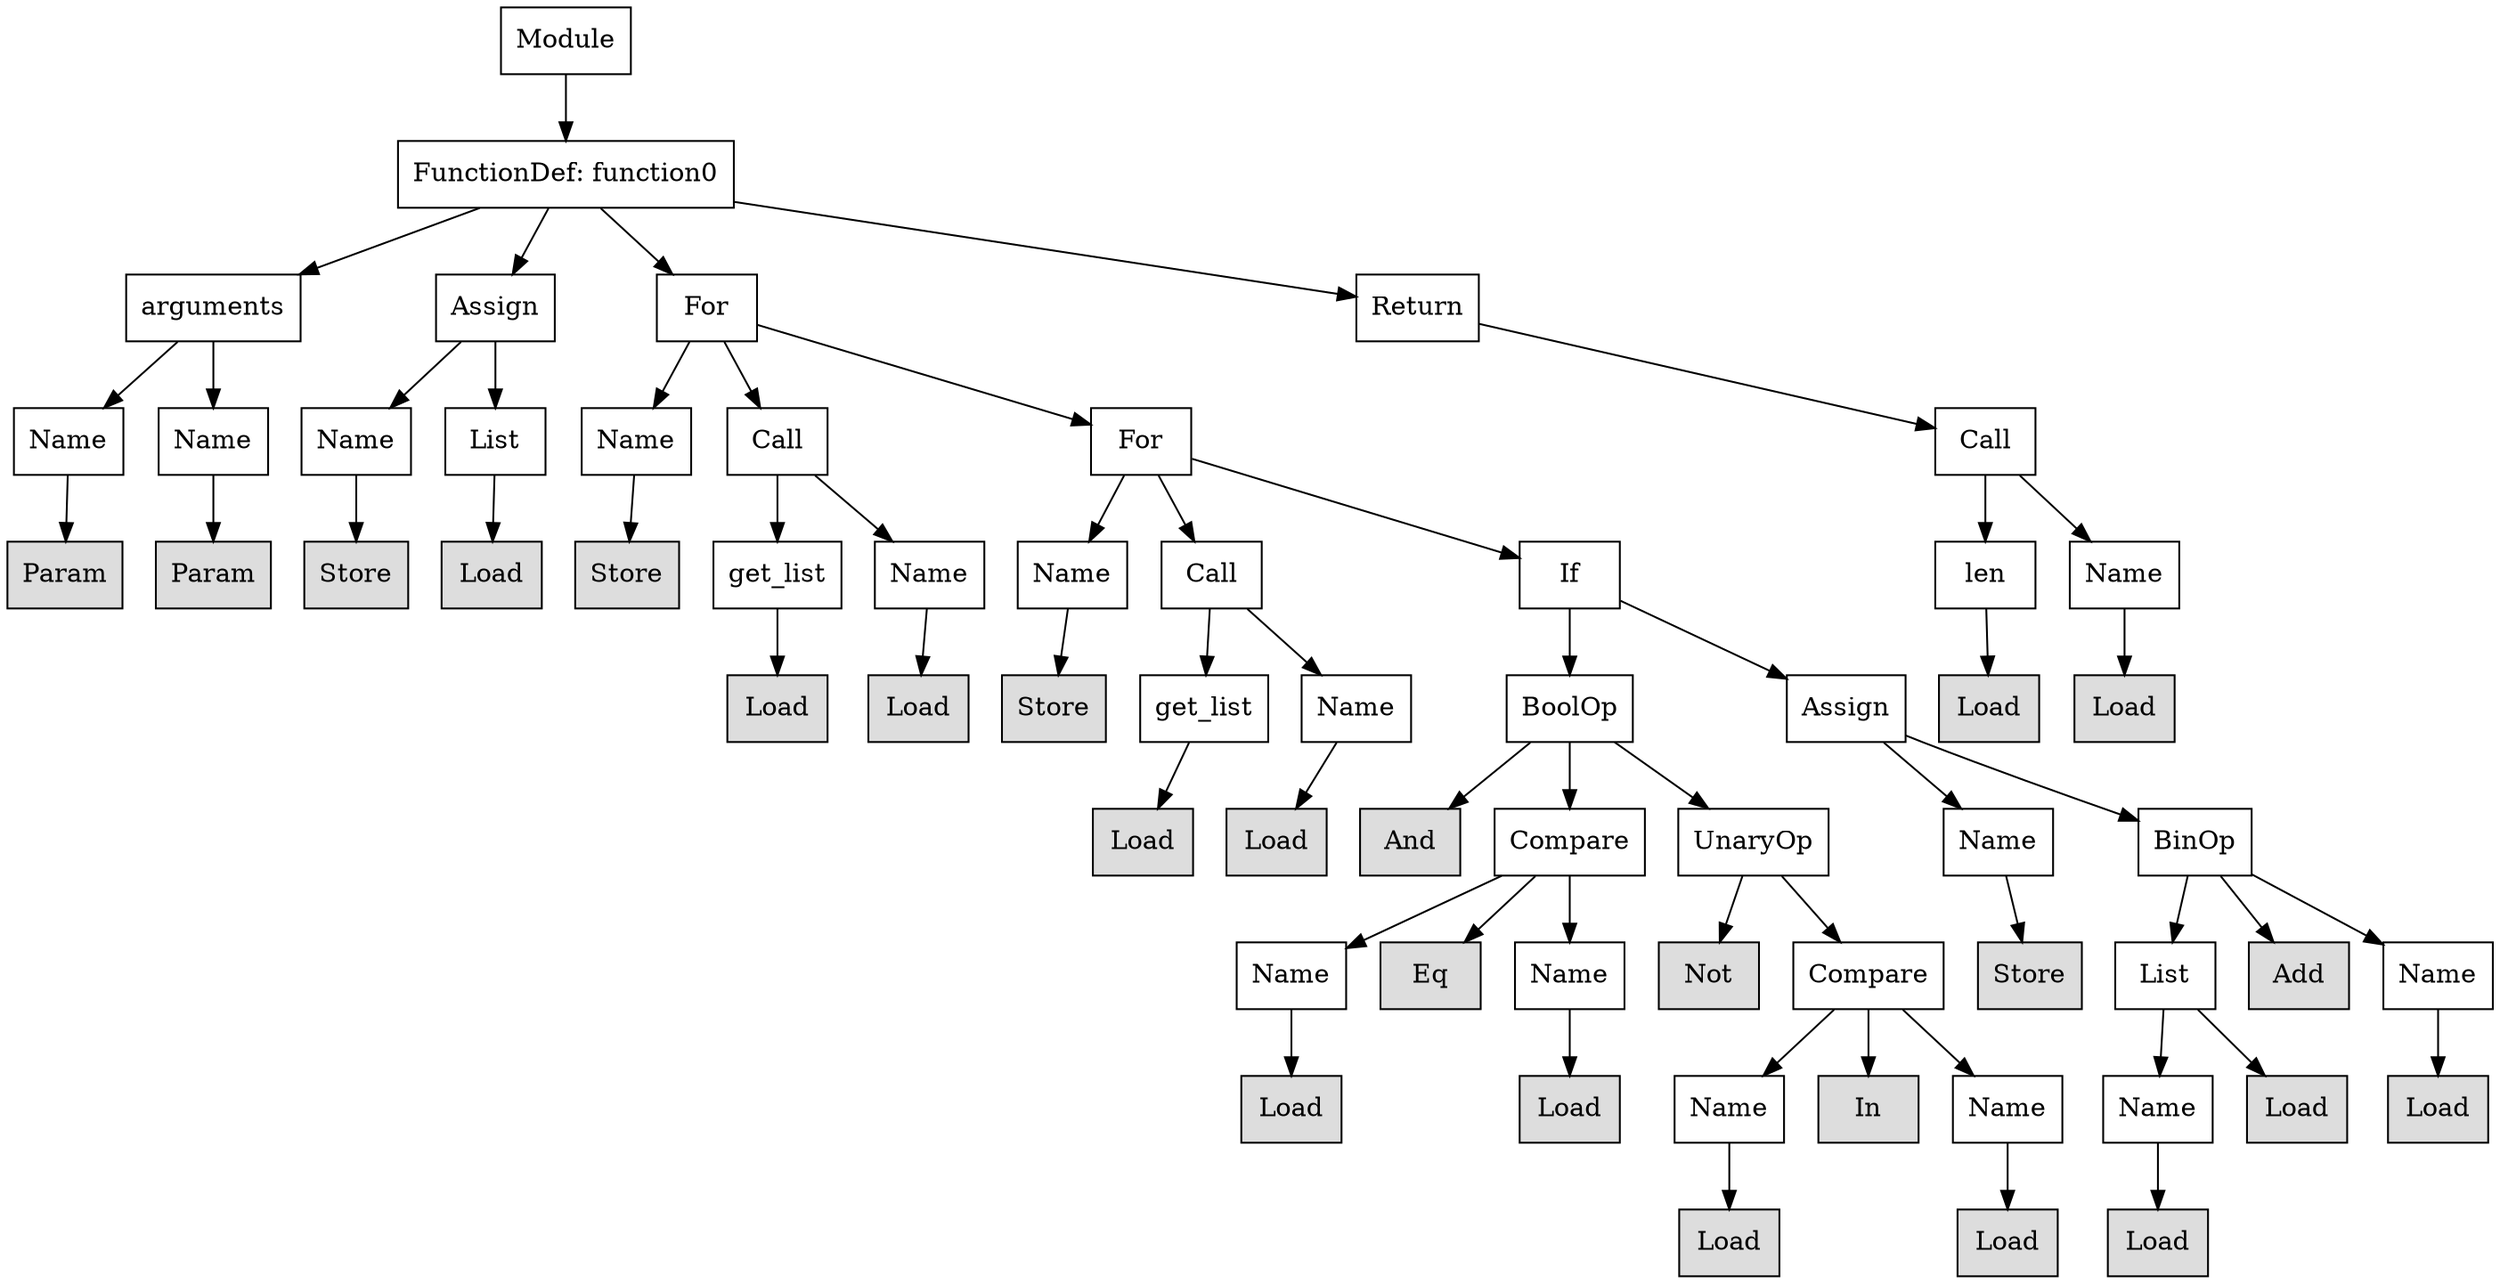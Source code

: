 digraph G {
n0 [shape=rect, label="Module"];
n1 [shape=rect, label="FunctionDef: function0"];
n2 [shape=rect, label="arguments"];
n3 [shape=rect, label="Assign"];
n4 [shape=rect, label="For"];
n5 [shape=rect, label="Return"];
n6 [shape=rect, label="Name"];
n7 [shape=rect, label="Name"];
n8 [shape=rect, label="Name"];
n9 [shape=rect, label="List"];
n10 [shape=rect, label="Name"];
n11 [shape=rect, label="Call"];
n12 [shape=rect, label="For"];
n13 [shape=rect, label="Call"];
n14 [shape=rect, label="Param" style="filled" fillcolor="#dddddd"];
n15 [shape=rect, label="Param" style="filled" fillcolor="#dddddd"];
n16 [shape=rect, label="Store" style="filled" fillcolor="#dddddd"];
n17 [shape=rect, label="Load" style="filled" fillcolor="#dddddd"];
n18 [shape=rect, label="Store" style="filled" fillcolor="#dddddd"];
n19 [shape=rect, label="get_list"];
n20 [shape=rect, label="Name"];
n21 [shape=rect, label="Name"];
n22 [shape=rect, label="Call"];
n23 [shape=rect, label="If"];
n24 [shape=rect, label="len"];
n25 [shape=rect, label="Name"];
n26 [shape=rect, label="Load" style="filled" fillcolor="#dddddd"];
n27 [shape=rect, label="Load" style="filled" fillcolor="#dddddd"];
n28 [shape=rect, label="Store" style="filled" fillcolor="#dddddd"];
n29 [shape=rect, label="get_list"];
n30 [shape=rect, label="Name"];
n31 [shape=rect, label="BoolOp"];
n32 [shape=rect, label="Assign"];
n33 [shape=rect, label="Load" style="filled" fillcolor="#dddddd"];
n34 [shape=rect, label="Load" style="filled" fillcolor="#dddddd"];
n35 [shape=rect, label="Load" style="filled" fillcolor="#dddddd"];
n36 [shape=rect, label="Load" style="filled" fillcolor="#dddddd"];
n37 [shape=rect, label="And" style="filled" fillcolor="#dddddd"];
n38 [shape=rect, label="Compare"];
n39 [shape=rect, label="UnaryOp"];
n40 [shape=rect, label="Name"];
n41 [shape=rect, label="BinOp"];
n42 [shape=rect, label="Name"];
n43 [shape=rect, label="Eq" style="filled" fillcolor="#dddddd"];
n44 [shape=rect, label="Name"];
n45 [shape=rect, label="Not" style="filled" fillcolor="#dddddd"];
n46 [shape=rect, label="Compare"];
n47 [shape=rect, label="Store" style="filled" fillcolor="#dddddd"];
n48 [shape=rect, label="List"];
n49 [shape=rect, label="Add" style="filled" fillcolor="#dddddd"];
n50 [shape=rect, label="Name"];
n51 [shape=rect, label="Load" style="filled" fillcolor="#dddddd"];
n52 [shape=rect, label="Load" style="filled" fillcolor="#dddddd"];
n53 [shape=rect, label="Name"];
n54 [shape=rect, label="In" style="filled" fillcolor="#dddddd"];
n55 [shape=rect, label="Name"];
n56 [shape=rect, label="Name"];
n57 [shape=rect, label="Load" style="filled" fillcolor="#dddddd"];
n58 [shape=rect, label="Load" style="filled" fillcolor="#dddddd"];
n59 [shape=rect, label="Load" style="filled" fillcolor="#dddddd"];
n60 [shape=rect, label="Load" style="filled" fillcolor="#dddddd"];
n61 [shape=rect, label="Load" style="filled" fillcolor="#dddddd"];
n0 -> n1;
n1 -> n2;
n1 -> n3;
n1 -> n4;
n1 -> n5;
n2 -> n6;
n2 -> n7;
n3 -> n8;
n3 -> n9;
n4 -> n10;
n4 -> n11;
n4 -> n12;
n5 -> n13;
n6 -> n14;
n7 -> n15;
n8 -> n16;
n9 -> n17;
n10 -> n18;
n11 -> n19;
n11 -> n20;
n12 -> n21;
n12 -> n22;
n12 -> n23;
n13 -> n24;
n13 -> n25;
n19 -> n26;
n20 -> n27;
n21 -> n28;
n22 -> n29;
n22 -> n30;
n23 -> n31;
n23 -> n32;
n24 -> n33;
n25 -> n34;
n29 -> n35;
n30 -> n36;
n31 -> n37;
n31 -> n38;
n31 -> n39;
n32 -> n40;
n32 -> n41;
n38 -> n42;
n38 -> n43;
n38 -> n44;
n39 -> n45;
n39 -> n46;
n40 -> n47;
n41 -> n48;
n41 -> n49;
n41 -> n50;
n42 -> n51;
n44 -> n52;
n46 -> n53;
n46 -> n54;
n46 -> n55;
n48 -> n56;
n48 -> n57;
n50 -> n58;
n53 -> n59;
n55 -> n60;
n56 -> n61;
}
